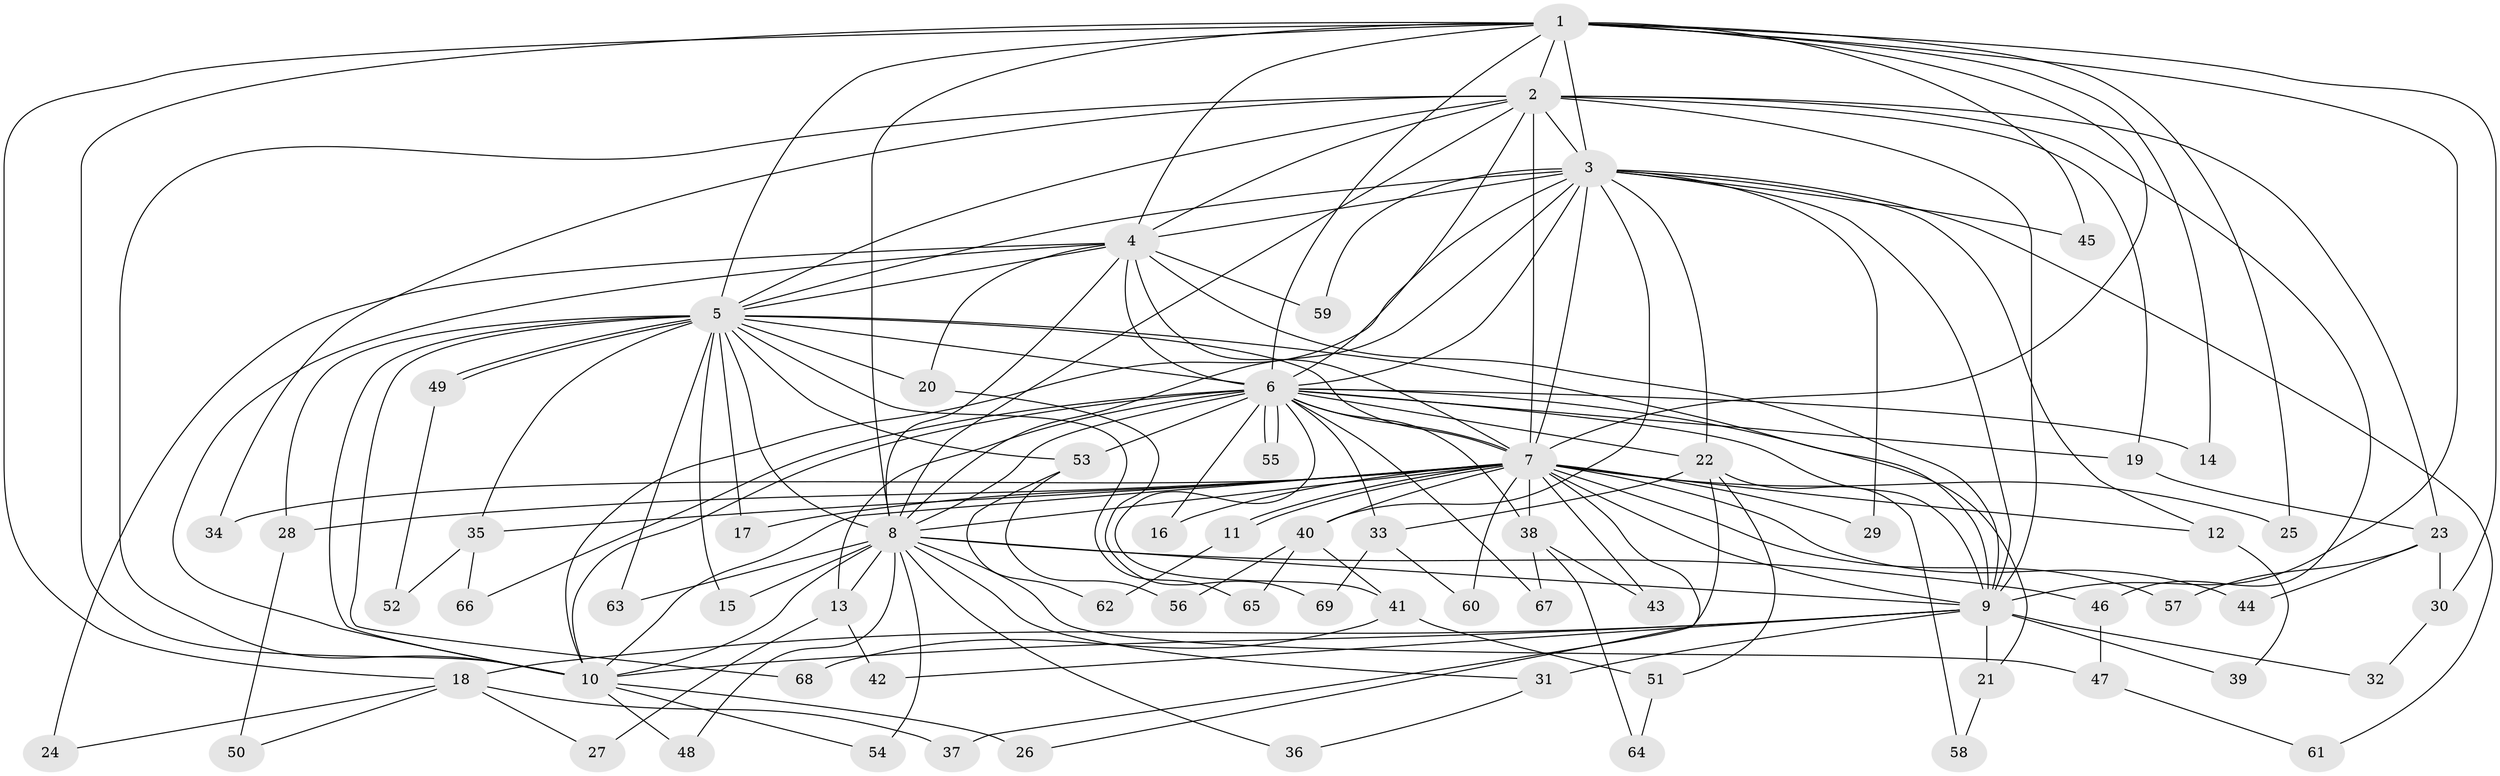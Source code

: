 // Generated by graph-tools (version 1.1) at 2025/49/03/09/25 03:49:43]
// undirected, 69 vertices, 163 edges
graph export_dot {
graph [start="1"]
  node [color=gray90,style=filled];
  1;
  2;
  3;
  4;
  5;
  6;
  7;
  8;
  9;
  10;
  11;
  12;
  13;
  14;
  15;
  16;
  17;
  18;
  19;
  20;
  21;
  22;
  23;
  24;
  25;
  26;
  27;
  28;
  29;
  30;
  31;
  32;
  33;
  34;
  35;
  36;
  37;
  38;
  39;
  40;
  41;
  42;
  43;
  44;
  45;
  46;
  47;
  48;
  49;
  50;
  51;
  52;
  53;
  54;
  55;
  56;
  57;
  58;
  59;
  60;
  61;
  62;
  63;
  64;
  65;
  66;
  67;
  68;
  69;
  1 -- 2;
  1 -- 3;
  1 -- 4;
  1 -- 5;
  1 -- 6;
  1 -- 7;
  1 -- 8;
  1 -- 9;
  1 -- 10;
  1 -- 14;
  1 -- 18;
  1 -- 25;
  1 -- 30;
  1 -- 45;
  2 -- 3;
  2 -- 4;
  2 -- 5;
  2 -- 6;
  2 -- 7;
  2 -- 8;
  2 -- 9;
  2 -- 10;
  2 -- 19;
  2 -- 23;
  2 -- 34;
  2 -- 46;
  3 -- 4;
  3 -- 5;
  3 -- 6;
  3 -- 7;
  3 -- 8;
  3 -- 9;
  3 -- 10;
  3 -- 12;
  3 -- 22;
  3 -- 29;
  3 -- 40;
  3 -- 45;
  3 -- 59;
  3 -- 61;
  4 -- 5;
  4 -- 6;
  4 -- 7;
  4 -- 8;
  4 -- 9;
  4 -- 10;
  4 -- 20;
  4 -- 24;
  4 -- 59;
  5 -- 6;
  5 -- 7;
  5 -- 8;
  5 -- 9;
  5 -- 10;
  5 -- 15;
  5 -- 17;
  5 -- 20;
  5 -- 28;
  5 -- 35;
  5 -- 49;
  5 -- 49;
  5 -- 53;
  5 -- 63;
  5 -- 65;
  5 -- 68;
  6 -- 7;
  6 -- 8;
  6 -- 9;
  6 -- 10;
  6 -- 13;
  6 -- 14;
  6 -- 16;
  6 -- 19;
  6 -- 21;
  6 -- 22;
  6 -- 33;
  6 -- 38;
  6 -- 41;
  6 -- 53;
  6 -- 55;
  6 -- 55;
  6 -- 66;
  6 -- 67;
  7 -- 8;
  7 -- 9;
  7 -- 10;
  7 -- 11;
  7 -- 11;
  7 -- 12;
  7 -- 16;
  7 -- 17;
  7 -- 25;
  7 -- 26;
  7 -- 28;
  7 -- 29;
  7 -- 34;
  7 -- 35;
  7 -- 38;
  7 -- 40;
  7 -- 43;
  7 -- 44;
  7 -- 57;
  7 -- 60;
  8 -- 9;
  8 -- 10;
  8 -- 13;
  8 -- 15;
  8 -- 31;
  8 -- 36;
  8 -- 46;
  8 -- 47;
  8 -- 48;
  8 -- 54;
  8 -- 63;
  9 -- 10;
  9 -- 18;
  9 -- 21;
  9 -- 31;
  9 -- 32;
  9 -- 39;
  9 -- 42;
  10 -- 26;
  10 -- 48;
  10 -- 54;
  11 -- 62;
  12 -- 39;
  13 -- 27;
  13 -- 42;
  18 -- 24;
  18 -- 27;
  18 -- 37;
  18 -- 50;
  19 -- 23;
  20 -- 69;
  21 -- 58;
  22 -- 33;
  22 -- 37;
  22 -- 51;
  22 -- 58;
  23 -- 30;
  23 -- 44;
  23 -- 57;
  28 -- 50;
  30 -- 32;
  31 -- 36;
  33 -- 60;
  33 -- 69;
  35 -- 52;
  35 -- 66;
  38 -- 43;
  38 -- 64;
  38 -- 67;
  40 -- 41;
  40 -- 56;
  40 -- 65;
  41 -- 51;
  41 -- 68;
  46 -- 47;
  47 -- 61;
  49 -- 52;
  51 -- 64;
  53 -- 56;
  53 -- 62;
}
